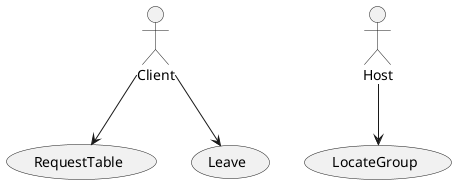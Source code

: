 @startuml UseCases

actor Client
actor Host

usecase RequestTable
usecase Leave

usecase LocateGroup

Client --> RequestTable
Client --> Leave

Host --> LocateGroup

@enduml